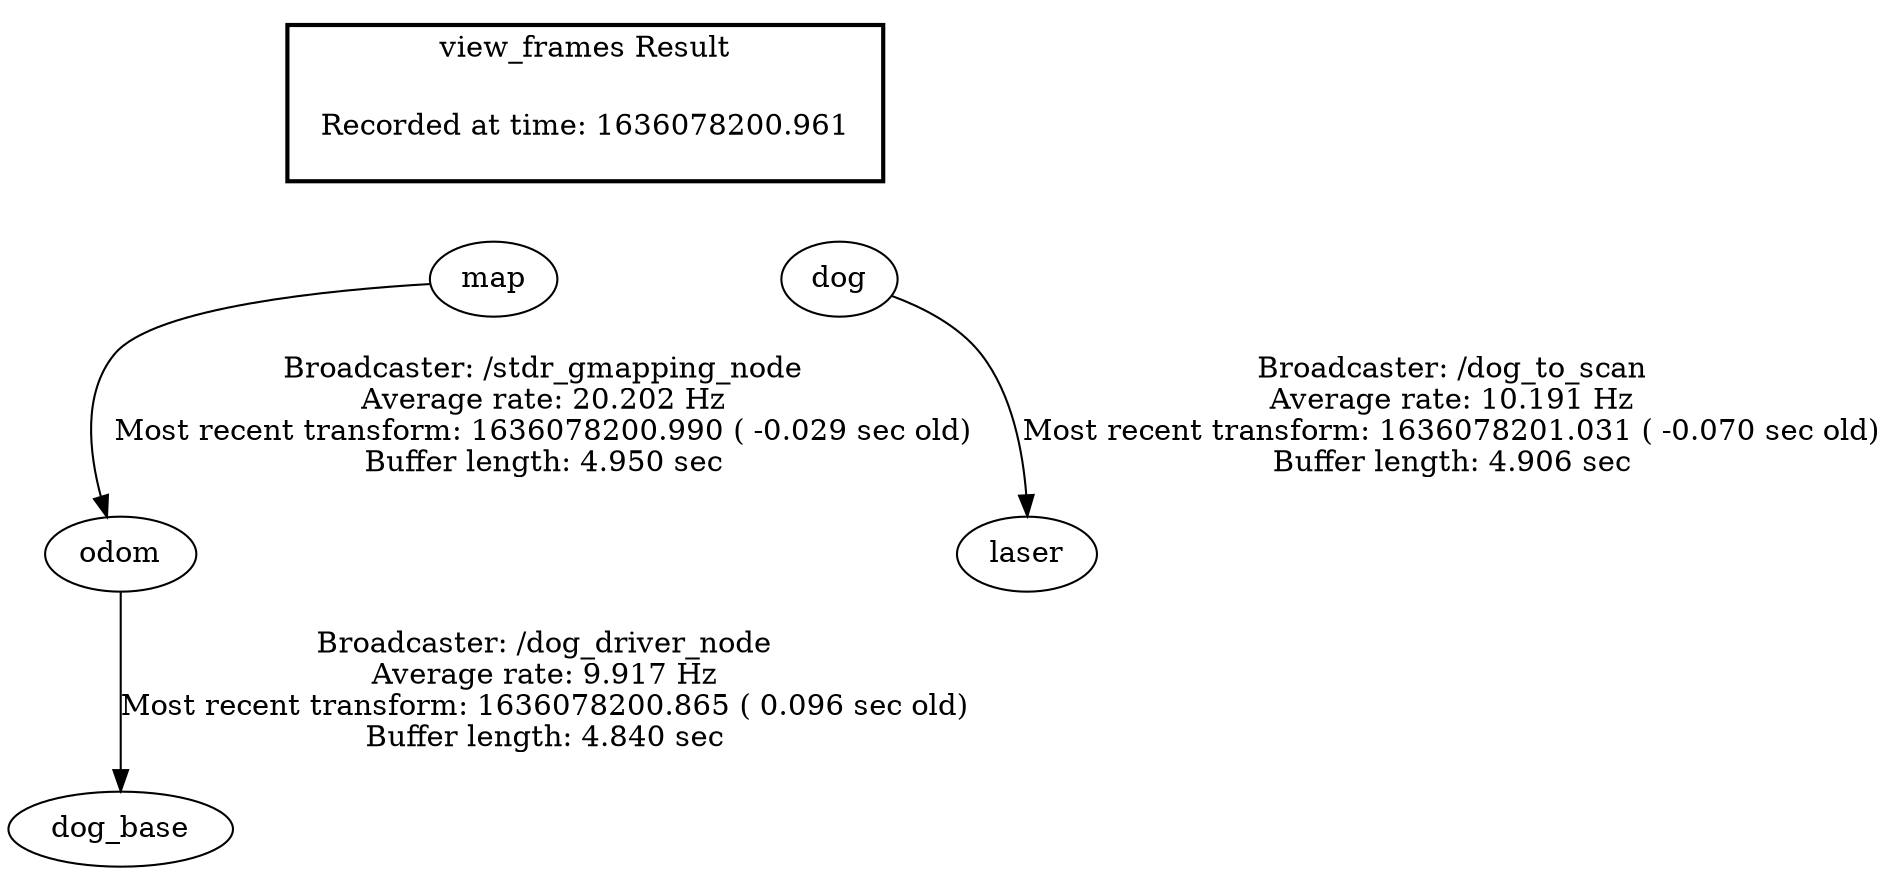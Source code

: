 digraph G {
"map" -> "odom"[label="Broadcaster: /stdr_gmapping_node\nAverage rate: 20.202 Hz\nMost recent transform: 1636078200.990 ( -0.029 sec old)\nBuffer length: 4.950 sec\n"];
"odom" -> "dog_base"[label="Broadcaster: /dog_driver_node\nAverage rate: 9.917 Hz\nMost recent transform: 1636078200.865 ( 0.096 sec old)\nBuffer length: 4.840 sec\n"];
"dog" -> "laser"[label="Broadcaster: /dog_to_scan\nAverage rate: 10.191 Hz\nMost recent transform: 1636078201.031 ( -0.070 sec old)\nBuffer length: 4.906 sec\n"];
edge [style=invis];
 subgraph cluster_legend { style=bold; color=black; label ="view_frames Result";
"Recorded at time: 1636078200.961"[ shape=plaintext ] ;
 }->"map";
edge [style=invis];
 subgraph cluster_legend { style=bold; color=black; label ="view_frames Result";
"Recorded at time: 1636078200.961"[ shape=plaintext ] ;
 }->"dog";
}